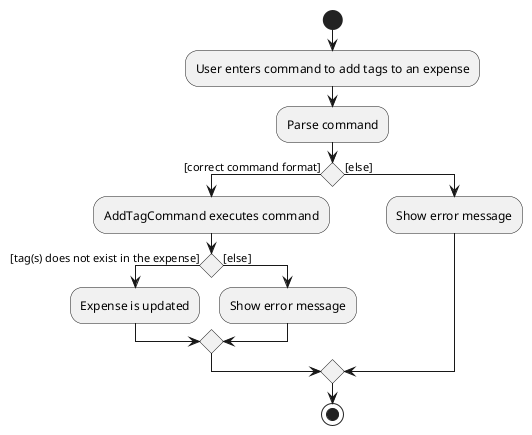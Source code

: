@startuml
start
:User enters command to add tags to an expense;
:Parse command;

'Since the beta syntax does not support placing the condition outside the
'diamond we place it as the true branch instead.

if () then ([correct command format])
    :AddTagCommand executes command;
if() then ([tag(s) does not exist in the expense])
    :Expense is updated;
else ([else])
    :Show error message;
endif
else ([else])
    :Show error message;
endif
stop
@enduml
